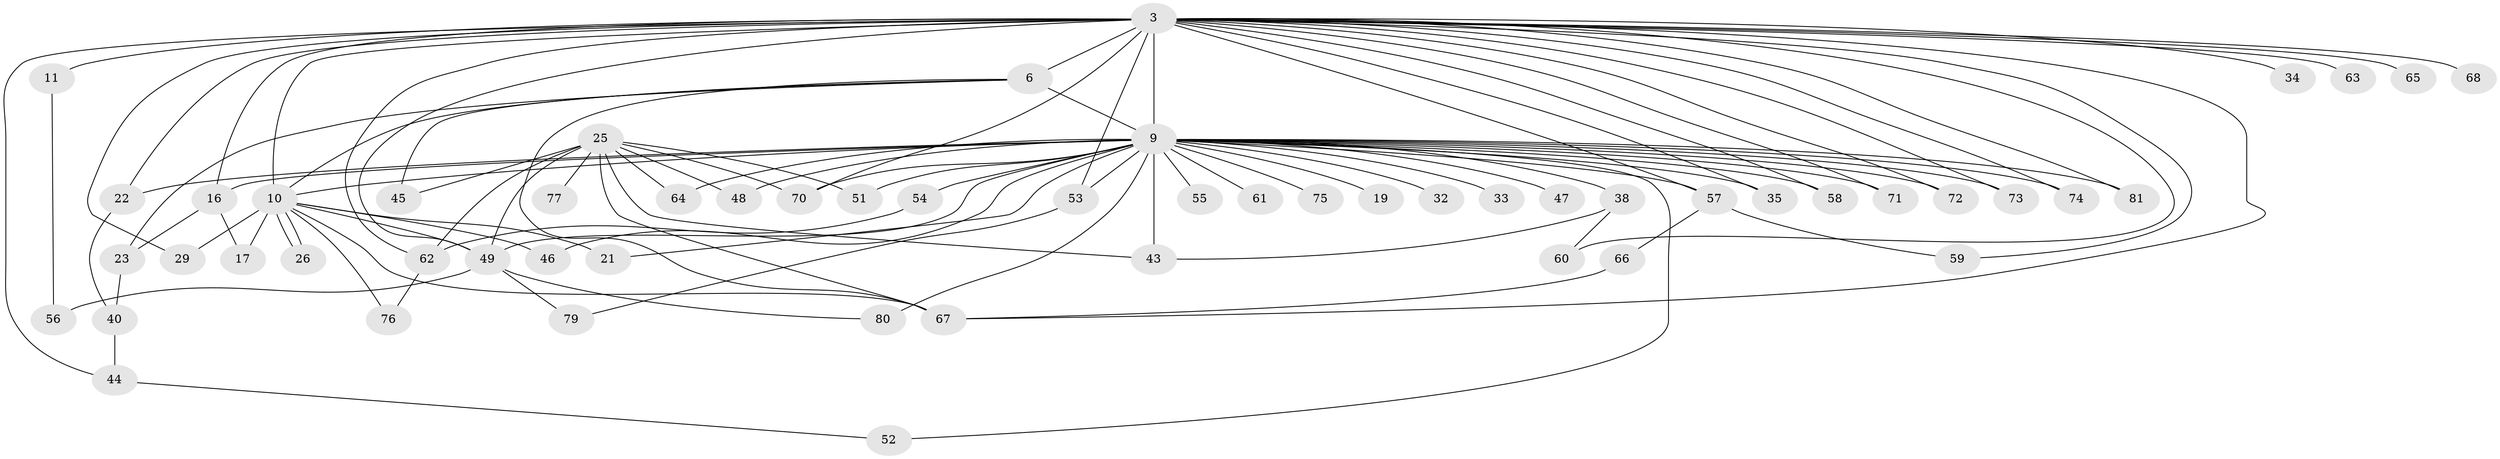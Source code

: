 // original degree distribution, {19: 0.012345679012345678, 15: 0.012345679012345678, 24: 0.012345679012345678, 32: 0.012345679012345678, 10: 0.012345679012345678, 11: 0.012345679012345678, 21: 0.012345679012345678, 13: 0.012345679012345678, 20: 0.012345679012345678, 14: 0.012345679012345678, 3: 0.2345679012345679, 6: 0.012345679012345678, 4: 0.08641975308641975, 2: 0.5061728395061729, 9: 0.012345679012345678, 8: 0.012345679012345678, 5: 0.012345679012345678}
// Generated by graph-tools (version 1.1) at 2025/49/03/04/25 21:49:46]
// undirected, 56 vertices, 100 edges
graph export_dot {
graph [start="1"]
  node [color=gray90,style=filled];
  3 [super="+1+2"];
  6 [super="+5"];
  9 [super="+7+4"];
  10 [super="+8"];
  11;
  16 [super="+14"];
  17;
  19;
  21;
  22;
  23;
  25 [super="+24"];
  26;
  29;
  32;
  33;
  34;
  35;
  38;
  40;
  43 [super="+12"];
  44;
  45;
  46;
  47;
  48;
  49 [super="+41"];
  51;
  52;
  53;
  54;
  55;
  56;
  57 [super="+27+42"];
  58 [super="+13"];
  59;
  60;
  61;
  62 [super="+30"];
  63;
  64;
  65;
  66 [super="+39"];
  67 [super="+28+37"];
  68;
  70 [super="+36+50+31"];
  71;
  72;
  73;
  74;
  75;
  76;
  77;
  79;
  80 [super="+69"];
  81 [super="+78"];
  3 -- 6 [weight=6];
  3 -- 9 [weight=9];
  3 -- 10 [weight=6];
  3 -- 11 [weight=2];
  3 -- 22;
  3 -- 29;
  3 -- 35;
  3 -- 59;
  3 -- 63 [weight=2];
  3 -- 65 [weight=2];
  3 -- 68 [weight=2];
  3 -- 71;
  3 -- 73;
  3 -- 81 [weight=2];
  3 -- 72;
  3 -- 74;
  3 -- 34 [weight=2];
  3 -- 44;
  3 -- 60;
  3 -- 16;
  3 -- 57;
  3 -- 53;
  3 -- 58;
  3 -- 62 [weight=2];
  3 -- 70;
  3 -- 49;
  3 -- 67;
  6 -- 9 [weight=6];
  6 -- 10 [weight=4];
  6 -- 23;
  6 -- 45;
  6 -- 67;
  9 -- 10 [weight=6];
  9 -- 21;
  9 -- 33 [weight=2];
  9 -- 51;
  9 -- 55 [weight=2];
  9 -- 61 [weight=2];
  9 -- 75 [weight=2];
  9 -- 72;
  9 -- 73;
  9 -- 32 [weight=2];
  9 -- 38;
  9 -- 46;
  9 -- 47 [weight=2];
  9 -- 48;
  9 -- 64;
  9 -- 71;
  9 -- 74;
  9 -- 16 [weight=2];
  9 -- 80 [weight=2];
  9 -- 19;
  9 -- 22;
  9 -- 35;
  9 -- 43 [weight=3];
  9 -- 52;
  9 -- 53;
  9 -- 54;
  9 -- 57 [weight=4];
  9 -- 81;
  9 -- 70 [weight=2];
  9 -- 58;
  9 -- 49;
  10 -- 17;
  10 -- 21;
  10 -- 26;
  10 -- 26;
  10 -- 29;
  10 -- 76;
  10 -- 46;
  10 -- 49;
  10 -- 67;
  11 -- 56;
  16 -- 17;
  16 -- 23;
  22 -- 40;
  23 -- 40;
  25 -- 51;
  25 -- 64;
  25 -- 77 [weight=2];
  25 -- 67 [weight=2];
  25 -- 45;
  25 -- 48;
  25 -- 49 [weight=2];
  25 -- 43 [weight=2];
  25 -- 62;
  25 -- 70 [weight=2];
  38 -- 60;
  38 -- 43;
  40 -- 44;
  44 -- 52;
  49 -- 56;
  49 -- 79;
  49 -- 80;
  53 -- 79;
  54 -- 62;
  57 -- 59;
  57 -- 66;
  62 -- 76;
  66 -- 67 [weight=2];
}
